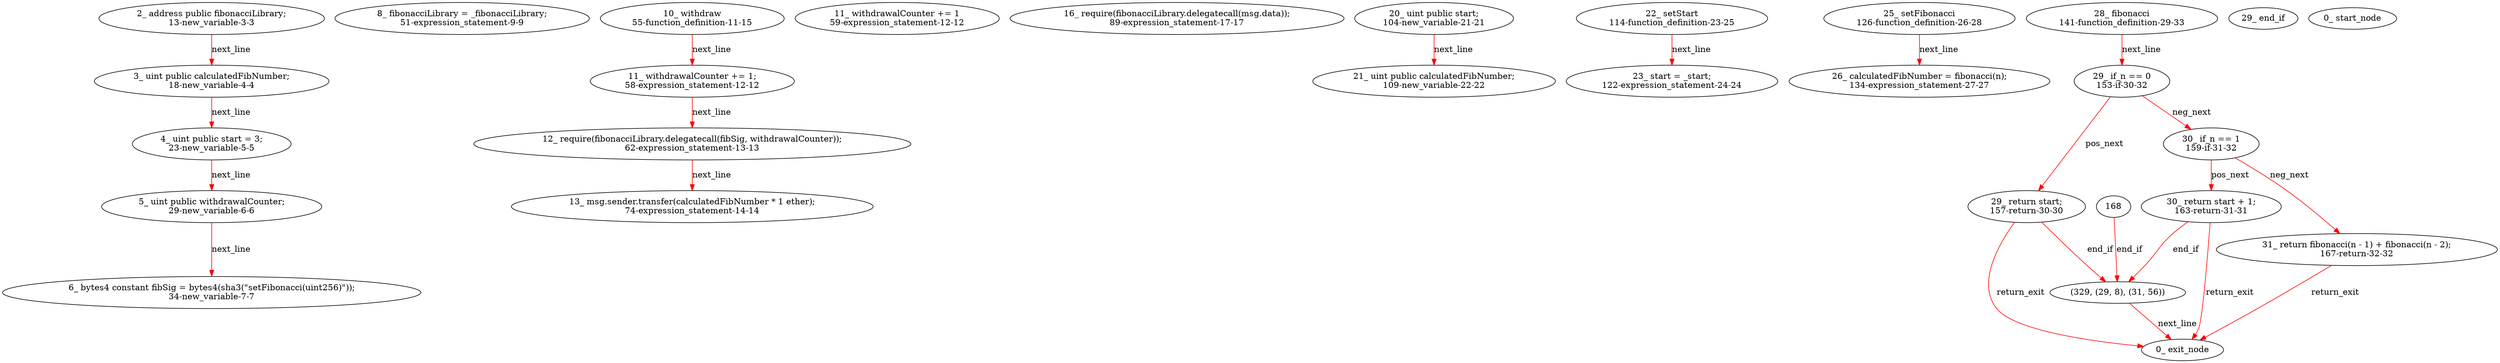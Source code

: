 digraph  {
13 [label="2_ address public fibonacciLibrary;\n13-new_variable-3-3", type_label=new_variable];
18 [label="3_ uint public calculatedFibNumber;\n18-new_variable-4-4", type_label=new_variable];
23 [label="4_ uint public start = 3;\n23-new_variable-5-5", type_label=new_variable];
29 [label="5_ uint public withdrawalCounter;\n29-new_variable-6-6", type_label=new_variable];
34 [label="6_ bytes4 constant fibSig = bytes4(sha3(\"setFibonacci(uint256)\"));\n34-new_variable-7-7", type_label=new_variable];
51 [label="8_ fibonacciLibrary = _fibonacciLibrary;\n51-expression_statement-9-9", type_label=expression_statement];
55 [label="10_ withdraw\n55-function_definition-11-15", type_label=function_definition];
58 [label="11_ withdrawalCounter += 1;\n58-expression_statement-12-12", type_label=expression_statement];
59 [label="11_ withdrawalCounter += 1\n59-expression_statement-12-12", type_label=expression_statement];
62 [label="12_ require(fibonacciLibrary.delegatecall(fibSig, withdrawalCounter));\n62-expression_statement-13-13", type_label=expression_statement];
74 [label="13_ msg.sender.transfer(calculatedFibNumber * 1 ether);\n74-expression_statement-14-14", type_label=expression_statement];
89 [label="16_ require(fibonacciLibrary.delegatecall(msg.data));\n89-expression_statement-17-17", type_label=expression_statement];
104 [label="20_ uint public start;\n104-new_variable-21-21", type_label=new_variable];
109 [label="21_ uint public calculatedFibNumber;\n109-new_variable-22-22", type_label=new_variable];
114 [label="22_ setStart\n114-function_definition-23-25", type_label=function_definition];
122 [label="23_ start = _start;\n122-expression_statement-24-24", type_label=expression_statement];
126 [label="25_ setFibonacci\n126-function_definition-26-28", type_label=function_definition];
134 [label="26_ calculatedFibNumber = fibonacci(n);\n134-expression_statement-27-27", type_label=expression_statement];
141 [label="28_ fibonacci\n141-function_definition-29-33", type_label=function_definition];
153 [label="29_ if_n == 0\n153-if-30-32", type_label=if];
329 [label="29_ end_if", type_label=end_if];
157 [label="29_ return start;\n157-return-30-30", type_label=return];
159 [label="30_ if_n == 1\n159-if-31-32", type_label=if];
163 [label="30_ return start + 1;\n163-return-31-31", type_label=return];
167 [label="31_ return fibonacci(n - 1) + fibonacci(n - 2);\n167-return-32-32", type_label=return];
1 [label="0_ start_node", type_label=start];
2 [label="0_ exit_node", type_label=exit];
"(329, (29, 8), (31, 56))";
168;
13 -> 18  [color=red, controlflow_type=next_line, edge_type=CFG_edge, key=0, label=next_line];
18 -> 23  [color=red, controlflow_type=next_line, edge_type=CFG_edge, key=0, label=next_line];
23 -> 29  [color=red, controlflow_type=next_line, edge_type=CFG_edge, key=0, label=next_line];
29 -> 34  [color=red, controlflow_type=next_line, edge_type=CFG_edge, key=0, label=next_line];
55 -> 58  [color=red, controlflow_type=next_line, edge_type=CFG_edge, key=0, label=next_line];
58 -> 62  [color=red, controlflow_type=next_line, edge_type=CFG_edge, key=0, label=next_line];
62 -> 74  [color=red, controlflow_type=next_line, edge_type=CFG_edge, key=0, label=next_line];
104 -> 109  [color=red, controlflow_type=next_line, edge_type=CFG_edge, key=0, label=next_line];
114 -> 122  [color=red, controlflow_type=next_line, edge_type=CFG_edge, key=0, label=next_line];
126 -> 134  [color=red, controlflow_type=next_line, edge_type=CFG_edge, key=0, label=next_line];
141 -> 153  [color=red, controlflow_type=next_line, edge_type=CFG_edge, key=0, label=next_line];
153 -> 157  [color=red, controlflow_type=pos_next, edge_type=CFG_edge, key=0, label=pos_next];
153 -> 159  [color=red, controlflow_type=neg_next, edge_type=CFG_edge, key=0, label=neg_next];
157 -> "(329, (29, 8), (31, 56))"  [color=red, controlflow_type=end_if, edge_type=CFG_edge, key=0, label=end_if];
157 -> 2  [color=red, controlflow_type=return_exit, edge_type=CFG_edge, key=0, label=return_exit];
159 -> 163  [color=red, controlflow_type=pos_next, edge_type=CFG_edge, key=0, label=pos_next];
159 -> 167  [color=red, controlflow_type=neg_next, edge_type=CFG_edge, key=0, label=neg_next];
163 -> "(329, (29, 8), (31, 56))"  [color=red, controlflow_type=end_if, edge_type=CFG_edge, key=0, label=end_if];
163 -> 2  [color=red, controlflow_type=return_exit, edge_type=CFG_edge, key=0, label=return_exit];
167 -> 2  [color=red, controlflow_type=return_exit, edge_type=CFG_edge, key=0, label=return_exit];
"(329, (29, 8), (31, 56))" -> 2  [color=red, controlflow_type=next_line, edge_type=CFG_edge, key=0, label=next_line];
168 -> "(329, (29, 8), (31, 56))"  [color=red, controlflow_type=end_if, edge_type=CFG_edge, key=0, label=end_if];
}
